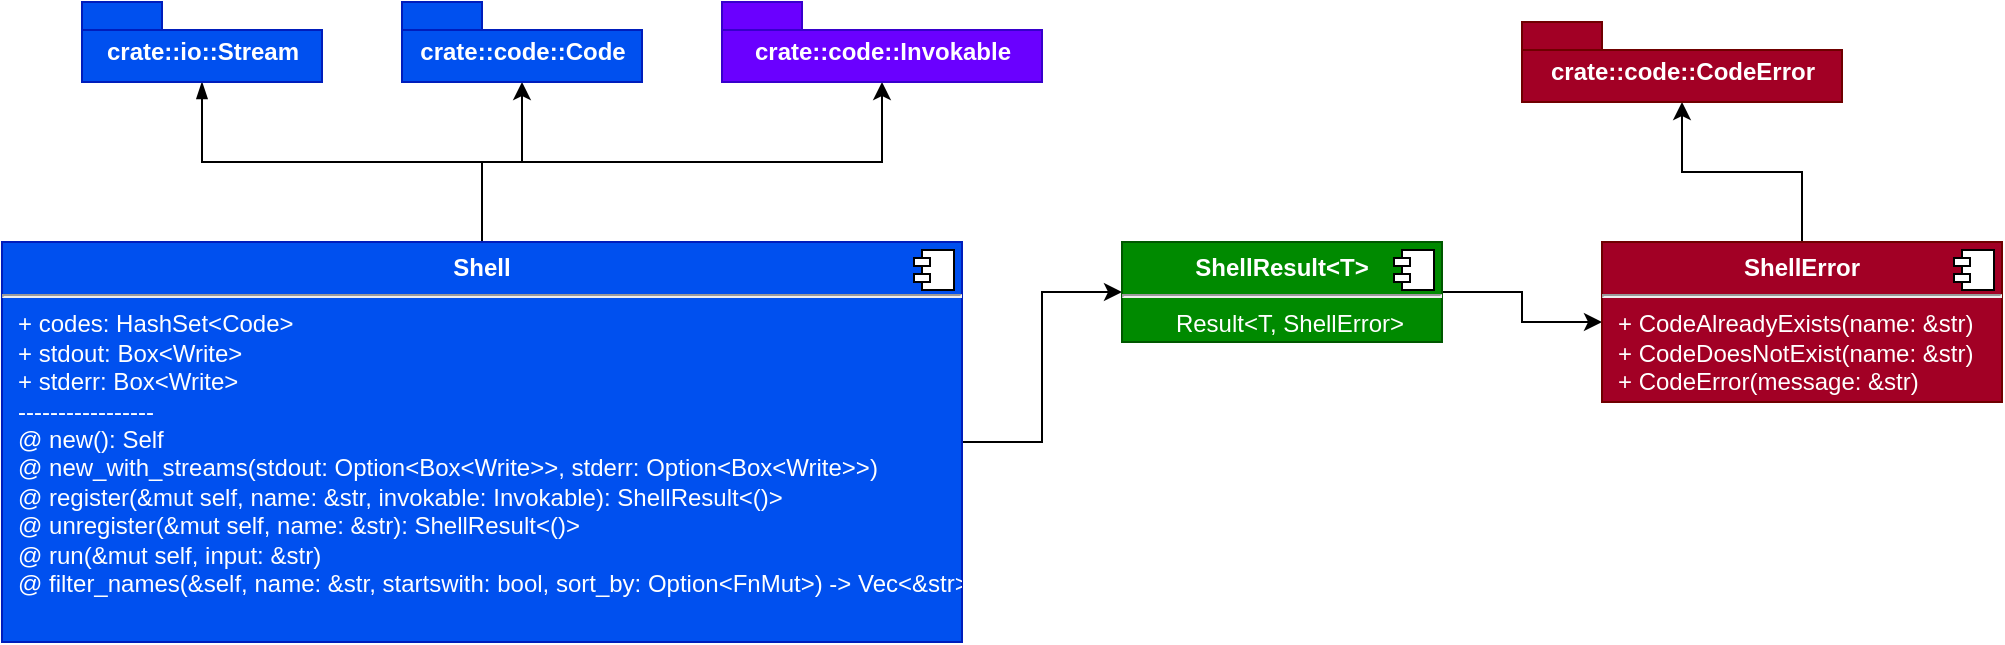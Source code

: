 <mxfile version="13.1.3" pages="3">
    <diagram id="bq3d0rA2AJhD095M2U3_" name="crate">
        <mxGraphModel dx="489" dy="627" grid="1" gridSize="10" guides="1" tooltips="1" connect="1" arrows="1" fold="1" page="1" pageScale="1" pageWidth="850" pageHeight="1100" math="0" shadow="0">
            <root>
                <mxCell id="0"/>
                <mxCell id="1" parent="0"/>
                <mxCell id="w2-8D5NqQDbDJa1svSdK-9" style="edgeStyle=orthogonalEdgeStyle;rounded=0;orthogonalLoop=1;jettySize=auto;html=1;endArrow=blockThin;endFill=1;" parent="1" source="w2-8D5NqQDbDJa1svSdK-1" target="w2-8D5NqQDbDJa1svSdK-3" edge="1">
                    <mxGeometry relative="1" as="geometry"/>
                </mxCell>
                <mxCell id="w2-8D5NqQDbDJa1svSdK-12" style="edgeStyle=orthogonalEdgeStyle;rounded=0;orthogonalLoop=1;jettySize=auto;html=1;endArrow=classic;endFill=1;exitX=0.5;exitY=0;exitDx=0;exitDy=0;" parent="1" source="w2-8D5NqQDbDJa1svSdK-1" target="w2-8D5NqQDbDJa1svSdK-6" edge="1">
                    <mxGeometry relative="1" as="geometry"/>
                </mxCell>
                <mxCell id="w2-8D5NqQDbDJa1svSdK-13" style="edgeStyle=orthogonalEdgeStyle;rounded=0;orthogonalLoop=1;jettySize=auto;html=1;endArrow=classic;endFill=1;exitX=0.5;exitY=0;exitDx=0;exitDy=0;" parent="1" source="w2-8D5NqQDbDJa1svSdK-1" target="w2-8D5NqQDbDJa1svSdK-7" edge="1">
                    <mxGeometry relative="1" as="geometry"/>
                </mxCell>
                <mxCell id="w2-8D5NqQDbDJa1svSdK-18" style="edgeStyle=orthogonalEdgeStyle;rounded=0;orthogonalLoop=1;jettySize=auto;html=1;endArrow=classic;endFill=1;" parent="1" source="w2-8D5NqQDbDJa1svSdK-1" target="w2-8D5NqQDbDJa1svSdK-14" edge="1">
                    <mxGeometry relative="1" as="geometry"/>
                </mxCell>
                <mxCell id="w2-8D5NqQDbDJa1svSdK-1" value="&lt;p style=&quot;margin: 0px ; margin-top: 6px ; text-align: center&quot;&gt;&lt;b&gt;Shell&lt;/b&gt;&lt;br&gt;&lt;/p&gt;&lt;hr&gt;&lt;p style=&quot;margin: 0px ; margin-left: 8px&quot;&gt;+ codes: HashSet&amp;lt;Code&amp;gt;&lt;br&gt;&lt;/p&gt;&lt;p style=&quot;margin: 0px ; margin-left: 8px&quot;&gt;+ stdout: Box&amp;lt;Write&amp;gt;&lt;br&gt;&lt;/p&gt;&lt;p style=&quot;margin: 0px ; margin-left: 8px&quot;&gt;+ stderr: Box&amp;lt;Write&amp;gt;&lt;/p&gt;&lt;p style=&quot;margin: 0px ; margin-left: 8px&quot;&gt;-----------------&lt;/p&gt;&lt;p style=&quot;margin: 0px ; margin-left: 8px&quot;&gt;@ new(): Self&lt;/p&gt;&lt;p style=&quot;margin: 0px ; margin-left: 8px&quot;&gt;@ new_with_streams(stdout: Option&amp;lt;Box&amp;lt;Write&amp;gt;&amp;gt;, stderr: Option&amp;lt;Box&amp;lt;Write&amp;gt;&amp;gt;)&lt;br&gt;&lt;/p&gt;&lt;p style=&quot;margin: 0px ; margin-left: 8px&quot;&gt;@ register(&amp;amp;mut self, name: &amp;amp;str, invokable: Invokable): ShellResult&amp;lt;()&amp;gt;&lt;br&gt;&lt;/p&gt;&lt;p style=&quot;margin: 0px ; margin-left: 8px&quot;&gt;@ unregister(&amp;amp;mut self, name: &amp;amp;str): ShellResult&amp;lt;()&amp;gt;&lt;/p&gt;&lt;p style=&quot;margin: 0px ; margin-left: 8px&quot;&gt;@ run(&amp;amp;mut self, input: &amp;amp;str)&lt;br&gt;&lt;/p&gt;&lt;p style=&quot;margin: 0px ; margin-left: 8px&quot;&gt;@ filter_names(&amp;amp;self, name: &amp;amp;str, startswith: bool, sort_by: Option&amp;lt;FnMut&amp;gt;) -&amp;gt; Vec&amp;lt;&amp;amp;str&amp;gt;&lt;/p&gt;" style="align=left;overflow=fill;html=1;dropTarget=0;fillColor=#0050ef;strokeColor=#001DBC;fontColor=#ffffff;" parent="1" vertex="1">
                    <mxGeometry y="160" width="480" height="200" as="geometry"/>
                </mxCell>
                <mxCell id="w2-8D5NqQDbDJa1svSdK-2" value="" style="shape=component;jettyWidth=8;jettyHeight=4;" parent="w2-8D5NqQDbDJa1svSdK-1" vertex="1">
                    <mxGeometry x="1" width="20" height="20" relative="1" as="geometry">
                        <mxPoint x="-24" y="4" as="offset"/>
                    </mxGeometry>
                </mxCell>
                <mxCell id="w2-8D5NqQDbDJa1svSdK-3" value="crate::io::Stream" style="shape=folder;fontStyle=1;spacingTop=10;tabWidth=40;tabHeight=14;tabPosition=left;html=1;fillColor=#0050ef;strokeColor=#001DBC;fontColor=#ffffff;" parent="1" vertex="1">
                    <mxGeometry x="40" y="40" width="120" height="40" as="geometry"/>
                </mxCell>
                <mxCell id="w2-8D5NqQDbDJa1svSdK-6" value="crate::code::Code" style="shape=folder;fontStyle=1;spacingTop=10;tabWidth=40;tabHeight=14;tabPosition=left;html=1;fillColor=#0050ef;strokeColor=#001DBC;fontColor=#ffffff;" parent="1" vertex="1">
                    <mxGeometry x="200" y="40" width="120" height="40" as="geometry"/>
                </mxCell>
                <mxCell id="w2-8D5NqQDbDJa1svSdK-7" value="crate::code::Invokable" style="shape=folder;fontStyle=1;spacingTop=10;tabWidth=40;tabHeight=14;tabPosition=left;html=1;fillColor=#6a00ff;strokeColor=#3700CC;fontColor=#ffffff;" parent="1" vertex="1">
                    <mxGeometry x="360" y="40" width="160" height="40" as="geometry"/>
                </mxCell>
                <mxCell id="w2-8D5NqQDbDJa1svSdK-20" style="edgeStyle=orthogonalEdgeStyle;rounded=0;orthogonalLoop=1;jettySize=auto;html=1;endArrow=classic;endFill=1;" parent="1" source="w2-8D5NqQDbDJa1svSdK-14" target="w2-8D5NqQDbDJa1svSdK-16" edge="1">
                    <mxGeometry relative="1" as="geometry"/>
                </mxCell>
                <mxCell id="w2-8D5NqQDbDJa1svSdK-14" value="&lt;p style=&quot;margin: 0px ; margin-top: 6px ; text-align: center&quot;&gt;&lt;b&gt;ShellResult&amp;lt;T&amp;gt;&lt;/b&gt;&lt;/p&gt;&lt;hr&gt;&lt;p style=&quot;margin: 0px ; margin-left: 8px&quot; align=&quot;center&quot;&gt;Result&amp;lt;T, ShellError&amp;gt;&lt;br&gt;&lt;/p&gt;" style="align=left;overflow=fill;html=1;dropTarget=0;fillColor=#008a00;strokeColor=#005700;fontColor=#ffffff;" parent="1" vertex="1">
                    <mxGeometry x="560" y="160" width="160" height="50" as="geometry"/>
                </mxCell>
                <mxCell id="w2-8D5NqQDbDJa1svSdK-15" value="" style="shape=component;jettyWidth=8;jettyHeight=4;" parent="w2-8D5NqQDbDJa1svSdK-14" vertex="1">
                    <mxGeometry x="1" width="20" height="20" relative="1" as="geometry">
                        <mxPoint x="-24" y="4" as="offset"/>
                    </mxGeometry>
                </mxCell>
                <mxCell id="w2-8D5NqQDbDJa1svSdK-22" style="edgeStyle=orthogonalEdgeStyle;rounded=0;orthogonalLoop=1;jettySize=auto;html=1;endArrow=classic;endFill=1;" parent="1" source="w2-8D5NqQDbDJa1svSdK-16" target="w2-8D5NqQDbDJa1svSdK-21" edge="1">
                    <mxGeometry relative="1" as="geometry"/>
                </mxCell>
                <mxCell id="w2-8D5NqQDbDJa1svSdK-16" value="&lt;p style=&quot;margin: 0px ; margin-top: 6px ; text-align: center&quot;&gt;&lt;b&gt;ShellError&lt;/b&gt;&lt;/p&gt;&lt;hr&gt;&lt;p style=&quot;margin: 0px ; margin-left: 8px&quot;&gt;+ CodeAlreadyExists(name: &amp;amp;str)&lt;/p&gt;&lt;p style=&quot;margin: 0px ; margin-left: 8px&quot;&gt;+ CodeDoesNotExist(name: &amp;amp;str)&lt;/p&gt;&lt;p style=&quot;margin: 0px ; margin-left: 8px&quot;&gt;+ CodeError(message: &amp;amp;str)&lt;br&gt;&lt;/p&gt;" style="align=left;overflow=fill;html=1;dropTarget=0;fillColor=#a20025;strokeColor=#6F0000;fontColor=#ffffff;" parent="1" vertex="1">
                    <mxGeometry x="800" y="160" width="200" height="80" as="geometry"/>
                </mxCell>
                <mxCell id="w2-8D5NqQDbDJa1svSdK-17" value="" style="shape=component;jettyWidth=8;jettyHeight=4;" parent="w2-8D5NqQDbDJa1svSdK-16" vertex="1">
                    <mxGeometry x="1" width="20" height="20" relative="1" as="geometry">
                        <mxPoint x="-24" y="4" as="offset"/>
                    </mxGeometry>
                </mxCell>
                <mxCell id="w2-8D5NqQDbDJa1svSdK-21" value="crate::code::CodeError" style="shape=folder;fontStyle=1;spacingTop=10;tabWidth=40;tabHeight=14;tabPosition=left;html=1;fillColor=#a20025;strokeColor=#6F0000;fontColor=#ffffff;" parent="1" vertex="1">
                    <mxGeometry x="760" y="50" width="160" height="40" as="geometry"/>
                </mxCell>
            </root>
        </mxGraphModel>
    </diagram>
    <diagram id="BNhJVEN-xQ2Yl0D4aTkF" name="crate::io">
        <mxGraphModel dx="890" dy="592" grid="1" gridSize="10" guides="1" tooltips="1" connect="1" arrows="1" fold="1" page="1" pageScale="1" pageWidth="850" pageHeight="1100" math="0" shadow="0">
            <root>
                <mxCell id="cjNmxnMCaavuKjtYACY7-0"/>
                <mxCell id="cjNmxnMCaavuKjtYACY7-1" parent="cjNmxnMCaavuKjtYACY7-0"/>
                <mxCell id="WAgHyG9vZk37UKSm7rId-0" value="&lt;p style=&quot;margin: 0px ; margin-top: 6px ; text-align: center&quot;&gt;&lt;b&gt;Stream&lt;/b&gt;&lt;/p&gt;&lt;hr&gt;&lt;p style=&quot;margin: 0px ; margin-left: 8px&quot;&gt;+ buffer: Vec&amp;lt;u8&amp;gt;&lt;/p&gt;&lt;p style=&quot;margin: 0px ; margin-left: 8px&quot;&gt;--------------------&lt;/p&gt;&lt;p style=&quot;margin: 0px ; margin-left: 8px&quot;&gt;impl std::io::Read for Stream&lt;/p&gt;&lt;p style=&quot;margin: 0px ; margin-left: 8px&quot;&gt;impl std::io::Write for Stream&lt;br&gt;&lt;/p&gt;" style="align=left;overflow=fill;html=1;dropTarget=0;fillColor=#0050ef;strokeColor=#001DBC;fontColor=#ffffff;" vertex="1" parent="cjNmxnMCaavuKjtYACY7-1">
                    <mxGeometry x="40" y="40" width="180" height="120" as="geometry"/>
                </mxCell>
                <mxCell id="WAgHyG9vZk37UKSm7rId-1" value="" style="shape=component;jettyWidth=8;jettyHeight=4;" vertex="1" parent="WAgHyG9vZk37UKSm7rId-0">
                    <mxGeometry x="1" width="20" height="20" relative="1" as="geometry">
                        <mxPoint x="-24" y="4" as="offset"/>
                    </mxGeometry>
                </mxCell>
            </root>
        </mxGraphModel>
    </diagram>
    <diagram id="VIsX6pew7umVINMZpbyw" name="crate::code">
        <mxGraphModel dx="890" dy="592" grid="1" gridSize="10" guides="1" tooltips="1" connect="1" arrows="1" fold="1" page="1" pageScale="1" pageWidth="850" pageHeight="1100" math="0" shadow="0">
            <root>
                <mxCell id="5cfEYVsOLgAKWUulIk8L-0"/>
                <mxCell id="5cfEYVsOLgAKWUulIk8L-1" parent="5cfEYVsOLgAKWUulIk8L-0"/>
                <mxCell id="S2VDOTqbQcI_QSHAuOs2-0" style="edgeStyle=orthogonalEdgeStyle;rounded=0;orthogonalLoop=1;jettySize=auto;html=1;endArrow=classic;endFill=1;" edge="1" parent="5cfEYVsOLgAKWUulIk8L-1" source="z1OqF3Nba_oBwPJo1qI9-0" target="fWP3elpJMDkex_Z6yw3y-0">
                    <mxGeometry relative="1" as="geometry"/>
                </mxCell>
                <mxCell id="Q7WtTHLOasUDw8fHyEN7-3" style="edgeStyle=orthogonalEdgeStyle;rounded=0;orthogonalLoop=1;jettySize=auto;html=1;endArrow=classic;endFill=1;" edge="1" parent="5cfEYVsOLgAKWUulIk8L-1" source="z1OqF3Nba_oBwPJo1qI9-0" target="23MevSs1jOhv6Mef1K7a-0">
                    <mxGeometry relative="1" as="geometry"/>
                </mxCell>
                <mxCell id="z1OqF3Nba_oBwPJo1qI9-0" value="&lt;p style=&quot;margin: 0px ; margin-top: 6px ; text-align: center&quot;&gt;&lt;b&gt;Code&lt;/b&gt;&lt;/p&gt;&lt;hr&gt;&lt;p style=&quot;margin: 0px ; margin-left: 8px&quot;&gt;+ name: &amp;amp;str&lt;/p&gt;&lt;p style=&quot;margin: 0px ; margin-left: 8px&quot;&gt;+ invokable: Invokable&lt;/p&gt;&lt;p style=&quot;margin: 0px ; margin-left: 8px&quot;&gt;------------&lt;/p&gt;&lt;p style=&quot;margin: 0px ; margin-left: 8px&quot;&gt;@ new(name: &amp;amp;str, invokable: Box&amp;lt;Invokable&amp;gt;) -&amp;gt; CodeResult&amp;lt;Self&amp;gt;&lt;/p&gt;" style="align=left;overflow=fill;html=1;dropTarget=0;fillColor=#0050ef;strokeColor=#001DBC;fontColor=#ffffff;" vertex="1" parent="5cfEYVsOLgAKWUulIk8L-1">
                    <mxGeometry x="40" y="160" width="400" height="120" as="geometry"/>
                </mxCell>
                <mxCell id="z1OqF3Nba_oBwPJo1qI9-1" value="" style="shape=component;jettyWidth=8;jettyHeight=4;" vertex="1" parent="z1OqF3Nba_oBwPJo1qI9-0">
                    <mxGeometry x="1" width="20" height="20" relative="1" as="geometry">
                        <mxPoint x="-24" y="4" as="offset"/>
                    </mxGeometry>
                </mxCell>
                <mxCell id="fWP3elpJMDkex_Z6yw3y-0" value="&lt;p style=&quot;margin: 0px ; margin-top: 6px ; text-align: center&quot;&gt;&lt;b&gt;Invokable&lt;/b&gt;&lt;/p&gt;&lt;hr&gt;&lt;p style=&quot;margin: 0px ; margin-left: 8px&quot;&gt;@ invoke(&amp;amp;self, args: &amp;amp;str&lt;sub&gt;,&lt;/sub&gt; stdout: Box&amp;lt;Write&amp;gt;, stderr: Box&amp;lt;Write&amp;gt;)&lt;br&gt;&lt;/p&gt;" style="align=left;overflow=fill;html=1;dropTarget=0;fillColor=#6a00ff;strokeColor=#3700CC;fontColor=#ffffff;" vertex="1" parent="5cfEYVsOLgAKWUulIk8L-1">
                    <mxGeometry x="40" y="360" width="360" height="80" as="geometry"/>
                </mxCell>
                <mxCell id="fWP3elpJMDkex_Z6yw3y-1" value="" style="shape=component;jettyWidth=8;jettyHeight=4;" vertex="1" parent="fWP3elpJMDkex_Z6yw3y-0">
                    <mxGeometry x="1" width="20" height="20" relative="1" as="geometry">
                        <mxPoint x="-24" y="4" as="offset"/>
                    </mxGeometry>
                </mxCell>
                <mxCell id="Q7WtTHLOasUDw8fHyEN7-2" style="edgeStyle=orthogonalEdgeStyle;rounded=0;orthogonalLoop=1;jettySize=auto;html=1;endArrow=classic;endFill=1;" edge="1" parent="5cfEYVsOLgAKWUulIk8L-1" source="23MevSs1jOhv6Mef1K7a-0" target="Q7WtTHLOasUDw8fHyEN7-0">
                    <mxGeometry relative="1" as="geometry"/>
                </mxCell>
                <mxCell id="23MevSs1jOhv6Mef1K7a-0" value="&lt;p style=&quot;margin: 0px ; margin-top: 6px ; text-align: center&quot;&gt;&lt;b&gt;CodeResult&amp;lt;T&amp;gt;&lt;/b&gt;&lt;/p&gt;&lt;hr&gt;&lt;p style=&quot;margin: 0px ; margin-left: 8px&quot; align=&quot;center&quot;&gt;Result&amp;lt;T, CodeError&amp;gt;&lt;br&gt;&lt;/p&gt;" style="align=left;overflow=fill;html=1;dropTarget=0;fillColor=#008a00;strokeColor=#005700;fontColor=#ffffff;" vertex="1" parent="5cfEYVsOLgAKWUulIk8L-1">
                    <mxGeometry x="40" y="40" width="180" height="50" as="geometry"/>
                </mxCell>
                <mxCell id="23MevSs1jOhv6Mef1K7a-1" value="" style="shape=component;jettyWidth=8;jettyHeight=4;" vertex="1" parent="23MevSs1jOhv6Mef1K7a-0">
                    <mxGeometry x="1" width="20" height="20" relative="1" as="geometry">
                        <mxPoint x="-24" y="4" as="offset"/>
                    </mxGeometry>
                </mxCell>
                <mxCell id="Q7WtTHLOasUDw8fHyEN7-0" value="&lt;p style=&quot;margin: 0px ; margin-top: 6px ; text-align: center&quot;&gt;&lt;b&gt;CodeError&lt;/b&gt;&lt;/p&gt;&lt;hr&gt;&lt;p style=&quot;margin: 0px ; margin-left: 8px&quot;&gt;+ WhitespaceError(name: &amp;amp;str)&lt;br&gt;&lt;/p&gt;" style="align=left;overflow=fill;html=1;dropTarget=0;fillColor=#a20025;strokeColor=#6F0000;fontColor=#ffffff;" vertex="1" parent="5cfEYVsOLgAKWUulIk8L-1">
                    <mxGeometry x="480" y="40" width="180" height="80" as="geometry"/>
                </mxCell>
                <mxCell id="Q7WtTHLOasUDw8fHyEN7-1" value="" style="shape=component;jettyWidth=8;jettyHeight=4;" vertex="1" parent="Q7WtTHLOasUDw8fHyEN7-0">
                    <mxGeometry x="1" width="20" height="20" relative="1" as="geometry">
                        <mxPoint x="-24" y="4" as="offset"/>
                    </mxGeometry>
                </mxCell>
            </root>
        </mxGraphModel>
    </diagram>
</mxfile>